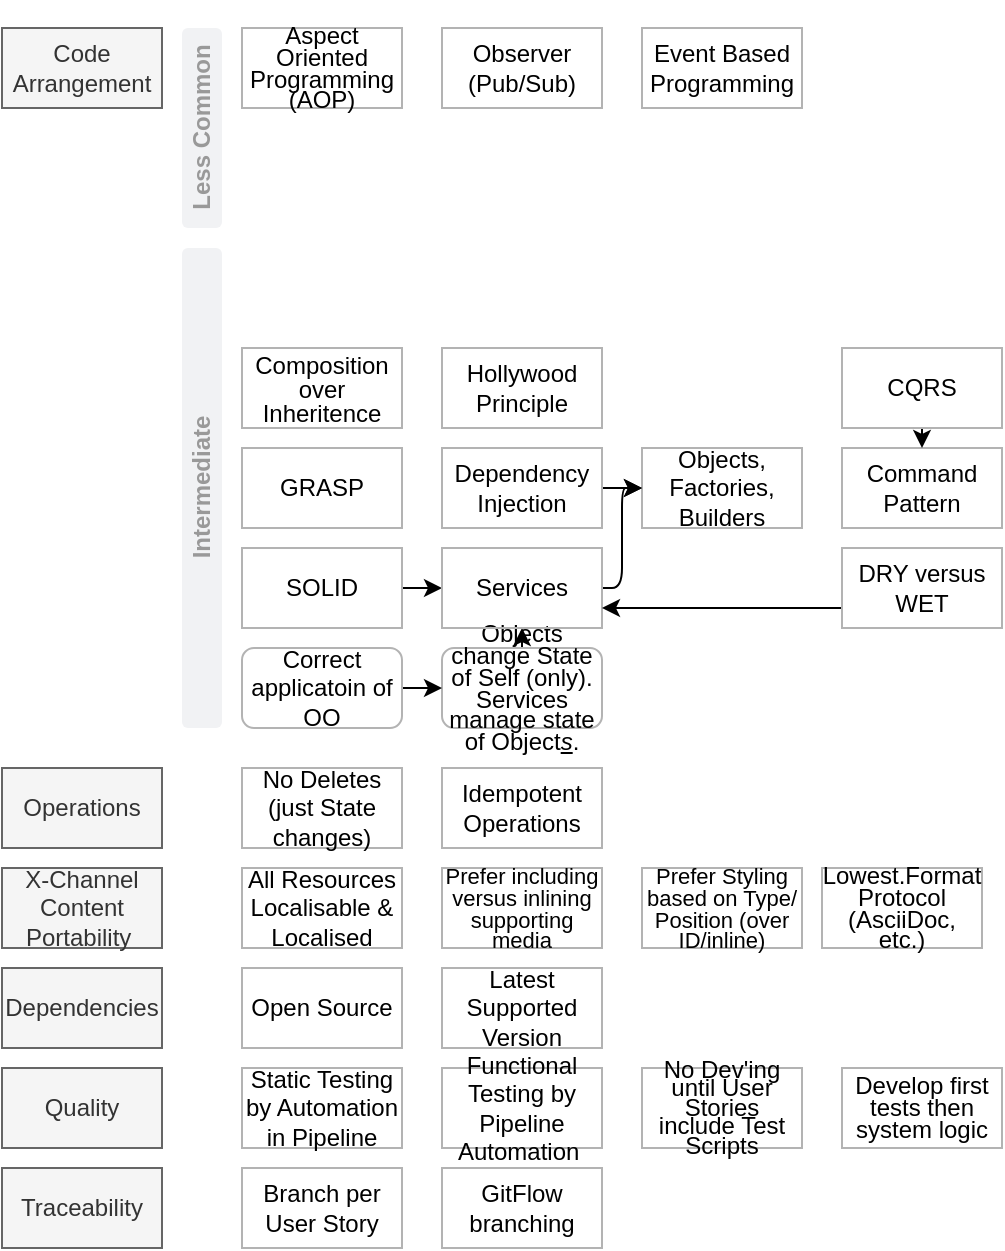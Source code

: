 <mxfile version="20.2.4" type="google"><diagram id="3lU78LsPl8Q7DF0p12UF" name="Page-1"><mxGraphModel grid="1" page="1" gridSize="10" guides="1" tooltips="1" connect="1" arrows="1" fold="1" pageScale="1" pageWidth="827" pageHeight="1169" math="0" shadow="0"><root><mxCell id="0"/><mxCell id="1" parent="0"/><mxCell id="4a3cZWWnKzyM2xXxjw7T-23" style="edgeStyle=elbowEdgeStyle;rounded=1;jumpStyle=arc;orthogonalLoop=1;jettySize=auto;html=1;fontFamily=Helvetica;fontSize=12;fontColor=#000000;" edge="1" parent="1" source="4a3cZWWnKzyM2xXxjw7T-24" target="4a3cZWWnKzyM2xXxjw7T-48"><mxGeometry relative="1" as="geometry"/></mxCell><UserObject label="SOLID" link="https://en.wikipedia.org/wiki/ISO_8601" id="4a3cZWWnKzyM2xXxjw7T-24"><mxCell style="rounded=0;whiteSpace=wrap;html=1;shadow=0;glass=0;comic=0;strokeColor=#B3B3B3;fillColor=none;fontSize=12;align=center;" vertex="1" parent="1"><mxGeometry x="240" y="540" width="80" height="40" as="geometry"/></mxCell></UserObject><mxCell id="4a3cZWWnKzyM2xXxjw7T-25" value="Code Arrangement" style="rounded=0;whiteSpace=wrap;html=1;shadow=0;glass=0;comic=0;strokeColor=#666666;fillColor=#f5f5f5;fontSize=12;align=center;fontColor=#333333;" vertex="1" parent="1"><mxGeometry x="120" y="280" width="80" height="40" as="geometry"/></mxCell><UserObject label="GRASP" link="https://en.wikipedia.org/wiki/GRASP_(object-oriented_design)" id="4a3cZWWnKzyM2xXxjw7T-26"><mxCell style="rounded=0;whiteSpace=wrap;html=1;shadow=0;glass=0;comic=0;strokeColor=#B3B3B3;fillColor=none;fontSize=12;align=center;" vertex="1" parent="1"><mxGeometry x="240" y="490" width="80" height="40" as="geometry"/></mxCell></UserObject><UserObject label="Hollywood Principle" link="https://deviq.com/hollywood-principle/" id="4a3cZWWnKzyM2xXxjw7T-27"><mxCell style="rounded=0;whiteSpace=wrap;html=1;shadow=0;glass=0;comic=0;strokeColor=#B3B3B3;fillColor=none;fontSize=12;align=center;" vertex="1" parent="1"><mxGeometry x="340" y="440" width="80" height="40" as="geometry"/></mxCell></UserObject><UserObject label="&lt;p style=&quot;line-height: 100%&quot;&gt;Composition over Inheritence&lt;/p&gt;" link="https://en.wikipedia.org/wiki/Composition_over_inheritance" id="4a3cZWWnKzyM2xXxjw7T-28"><mxCell style="rounded=0;whiteSpace=wrap;html=1;shadow=0;glass=0;comic=0;strokeColor=#B3B3B3;fillColor=none;fontSize=12;align=center;" vertex="1" parent="1"><mxGeometry x="240" y="440" width="80" height="40" as="geometry"/></mxCell></UserObject><UserObject label="Command Pattern" link="https://en.wikipedia.org/wiki/Command_pattern" id="4a3cZWWnKzyM2xXxjw7T-29"><mxCell style="rounded=0;whiteSpace=wrap;html=1;shadow=0;glass=0;comic=0;strokeColor=#B3B3B3;fillColor=none;fontSize=12;align=center;" vertex="1" parent="1"><mxGeometry x="540" y="490" width="80" height="40" as="geometry"/></mxCell></UserObject><mxCell id="4a3cZWWnKzyM2xXxjw7T-30" value="X-Channel Content Portability&amp;nbsp;" style="rounded=0;whiteSpace=wrap;html=1;shadow=0;glass=0;comic=0;strokeColor=#666666;fillColor=#f5f5f5;fontSize=12;align=center;fontColor=#333333;" vertex="1" parent="1"><mxGeometry x="120" y="700" width="80" height="40" as="geometry"/></mxCell><UserObject label="All Resources Localisable &amp;amp; Localised" id="4a3cZWWnKzyM2xXxjw7T-31"><mxCell style="rounded=0;whiteSpace=wrap;html=1;shadow=0;glass=0;comic=0;strokeColor=#B3B3B3;fillColor=none;fontSize=12;align=center;" vertex="1" parent="1"><mxGeometry x="240" y="700" width="80" height="40" as="geometry"/></mxCell></UserObject><mxCell id="4a3cZWWnKzyM2xXxjw7T-32" value="Operations" style="rounded=0;whiteSpace=wrap;html=1;shadow=0;glass=0;comic=0;strokeColor=#666666;fillColor=#f5f5f5;fontSize=12;align=center;fontColor=#333333;" vertex="1" parent="1"><mxGeometry x="120" y="650" width="80" height="40" as="geometry"/></mxCell><UserObject label="No Deletes (just State changes)" link="https://en.wikipedia.org/wiki/Convention_over_configuration" id="4a3cZWWnKzyM2xXxjw7T-33"><mxCell style="rounded=0;whiteSpace=wrap;html=1;shadow=0;glass=0;comic=0;strokeColor=#B3B3B3;fillColor=none;fontSize=12;align=center;" vertex="1" parent="1"><mxGeometry x="240" y="650" width="80" height="40" as="geometry"/></mxCell></UserObject><mxCell id="4a3cZWWnKzyM2xXxjw7T-34" style="edgeStyle=elbowEdgeStyle;rounded=1;jumpStyle=arc;orthogonalLoop=1;jettySize=auto;html=1;fontFamily=Helvetica;fontSize=12;fontColor=#000000;" edge="1" parent="1" source="4a3cZWWnKzyM2xXxjw7T-35" target="4a3cZWWnKzyM2xXxjw7T-48"><mxGeometry relative="1" as="geometry"><Array as="points"><mxPoint x="380" y="590"/></Array></mxGeometry></mxCell><UserObject label="&lt;p style=&quot;line-height: 90%&quot;&gt;Objects change State of Self (only). Services manage state of Object&lt;u style=&quot;font-size: 12px&quot;&gt;&lt;i style=&quot;font-size: 12px&quot;&gt;s&lt;/i&gt;&lt;/u&gt;.&lt;/p&gt;" id="4a3cZWWnKzyM2xXxjw7T-35"><mxCell style="rounded=1;whiteSpace=wrap;html=1;shadow=0;glass=0;comic=0;strokeColor=#B3B3B3;fillColor=none;fontSize=12;align=center;" vertex="1" parent="1"><mxGeometry x="340" y="590" width="80" height="40" as="geometry"/></mxCell></UserObject><UserObject label="Objects, Factories, Builders" id="4a3cZWWnKzyM2xXxjw7T-36"><mxCell style="rounded=0;whiteSpace=wrap;html=1;shadow=0;glass=0;comic=0;strokeColor=#B3B3B3;fillColor=none;fontSize=12;align=center;" vertex="1" parent="1"><mxGeometry x="440" y="490" width="80" height="40" as="geometry"/></mxCell></UserObject><UserObject label="Idempotent Operations" link="https://en.wikipedia.org/wiki/Idempotence" id="4a3cZWWnKzyM2xXxjw7T-37"><mxCell style="rounded=0;whiteSpace=wrap;html=1;shadow=0;glass=0;comic=0;strokeColor=#B3B3B3;fillColor=none;fontSize=12;align=center;" vertex="1" parent="1"><mxGeometry x="340" y="650" width="80" height="40" as="geometry"/></mxCell></UserObject><UserObject label="&lt;p style=&quot;line-height: 90%&quot;&gt;&lt;font style=&quot;font-size: 11px&quot;&gt;Prefer Styling based on Type/ Position (over ID/inline)&lt;/font&gt;&lt;/p&gt;" id="4a3cZWWnKzyM2xXxjw7T-38"><mxCell style="rounded=0;whiteSpace=wrap;html=1;shadow=0;glass=0;comic=0;strokeColor=#B3B3B3;fillColor=none;fontSize=12;align=center;" vertex="1" parent="1"><mxGeometry x="440" y="700" width="80" height="40" as="geometry"/></mxCell></UserObject><mxCell id="4a3cZWWnKzyM2xXxjw7T-39" value="Dependencies" style="rounded=0;whiteSpace=wrap;html=1;shadow=0;glass=0;comic=0;strokeColor=#666666;fillColor=#f5f5f5;fontSize=12;align=center;fontColor=#333333;" vertex="1" parent="1"><mxGeometry x="120" y="750" width="80" height="40" as="geometry"/></mxCell><UserObject label="Open Source" link="https://en.wikipedia.org/wiki/Open_source" id="4a3cZWWnKzyM2xXxjw7T-40"><mxCell style="rounded=0;whiteSpace=wrap;html=1;shadow=0;glass=0;comic=0;strokeColor=#B3B3B3;fillColor=none;fontSize=12;align=center;" vertex="1" parent="1"><mxGeometry x="240" y="750" width="80" height="40" as="geometry"/></mxCell></UserObject><UserObject label="Latest Supported Version" id="4a3cZWWnKzyM2xXxjw7T-41"><mxCell style="rounded=0;whiteSpace=wrap;html=1;shadow=0;glass=0;comic=0;strokeColor=#B3B3B3;fillColor=none;fontSize=12;align=center;" vertex="1" parent="1"><mxGeometry x="340" y="750" width="80" height="40" as="geometry"/></mxCell></UserObject><mxCell id="4a3cZWWnKzyM2xXxjw7T-42" value="Quality" style="rounded=0;whiteSpace=wrap;html=1;shadow=0;glass=0;comic=0;strokeColor=#666666;fillColor=#f5f5f5;fontSize=12;align=center;fontColor=#333333;" vertex="1" parent="1"><mxGeometry x="120" y="800" width="80" height="40" as="geometry"/></mxCell><UserObject label="Static Testing by Automation in Pipeline" id="4a3cZWWnKzyM2xXxjw7T-43"><mxCell style="rounded=0;whiteSpace=wrap;html=1;shadow=0;glass=0;comic=0;strokeColor=#B3B3B3;fillColor=none;fontSize=12;align=center;" vertex="1" parent="1"><mxGeometry x="240" y="800" width="80" height="40" as="geometry"/></mxCell></UserObject><UserObject label="Branch per User Story" link="https://dzone.com/articles/story-branching-and-continuous" id="4a3cZWWnKzyM2xXxjw7T-44"><mxCell style="rounded=0;whiteSpace=wrap;html=1;shadow=0;glass=0;comic=0;strokeColor=#B3B3B3;fillColor=none;fontSize=12;align=center;" vertex="1" parent="1"><mxGeometry x="240" y="850" width="80" height="40" as="geometry"/></mxCell></UserObject><mxCell id="4a3cZWWnKzyM2xXxjw7T-45" style="edgeStyle=elbowEdgeStyle;rounded=1;jumpStyle=arc;orthogonalLoop=1;jettySize=auto;html=1;fontFamily=Helvetica;fontSize=12;fontColor=#000000;" edge="1" parent="1" source="4a3cZWWnKzyM2xXxjw7T-46" target="4a3cZWWnKzyM2xXxjw7T-35"><mxGeometry relative="1" as="geometry"/></mxCell><UserObject label="Correct applicatoin of OO" id="4a3cZWWnKzyM2xXxjw7T-46"><mxCell style="rounded=1;whiteSpace=wrap;html=1;shadow=0;glass=0;comic=0;strokeColor=#B3B3B3;fillColor=none;fontSize=12;align=center;" vertex="1" parent="1"><mxGeometry x="240" y="590" width="80" height="40" as="geometry"/></mxCell></UserObject><mxCell id="4a3cZWWnKzyM2xXxjw7T-47" style="edgeStyle=elbowEdgeStyle;rounded=1;jumpStyle=arc;orthogonalLoop=1;jettySize=auto;html=1;fontFamily=Helvetica;fontSize=12;fontColor=#000000;" edge="1" parent="1" source="4a3cZWWnKzyM2xXxjw7T-48" target="4a3cZWWnKzyM2xXxjw7T-36"><mxGeometry relative="1" as="geometry"/></mxCell><UserObject label="Services" link="http://gorodinski.com/blog/2012/04/14/services-in-domain-driven-design-ddd/" id="4a3cZWWnKzyM2xXxjw7T-48"><mxCell style="rounded=0;whiteSpace=wrap;html=1;shadow=0;glass=0;comic=0;strokeColor=#B3B3B3;fillColor=none;fontSize=12;align=center;" vertex="1" parent="1"><mxGeometry x="340" y="540" width="80" height="40" as="geometry"/></mxCell></UserObject><mxCell id="4a3cZWWnKzyM2xXxjw7T-49" style="edgeStyle=elbowEdgeStyle;rounded=1;jumpStyle=arc;orthogonalLoop=1;jettySize=auto;html=1;fontFamily=Helvetica;fontSize=12;fontColor=#000000;" edge="1" parent="1" source="4a3cZWWnKzyM2xXxjw7T-50" target="4a3cZWWnKzyM2xXxjw7T-36"><mxGeometry relative="1" as="geometry"/></mxCell><UserObject label="Dependency Injection" link="https://en.wikipedia.org/wiki/Dependency_injection" id="4a3cZWWnKzyM2xXxjw7T-50"><mxCell style="rounded=0;whiteSpace=wrap;html=1;shadow=0;glass=0;comic=0;strokeColor=#B3B3B3;fillColor=none;fontSize=12;align=center;" vertex="1" parent="1"><mxGeometry x="340" y="490" width="80" height="40" as="geometry"/></mxCell></UserObject><mxCell id="4a3cZWWnKzyM2xXxjw7T-51" style="edgeStyle=elbowEdgeStyle;rounded=1;jumpStyle=arc;orthogonalLoop=1;jettySize=auto;html=1;fontFamily=Helvetica;fontSize=12;fontColor=#000000;exitX=0;exitY=0.75;exitDx=0;exitDy=0;entryX=1;entryY=0.75;entryDx=0;entryDy=0;" edge="1" parent="1" source="4a3cZWWnKzyM2xXxjw7T-52" target="4a3cZWWnKzyM2xXxjw7T-48"><mxGeometry relative="1" as="geometry"/></mxCell><UserObject label="DRY versus WET" link="https://en.wikipedia.org/wiki/Don%27t_repeat_yourself" id="4a3cZWWnKzyM2xXxjw7T-52"><mxCell style="rounded=0;whiteSpace=wrap;html=1;shadow=0;glass=0;comic=0;strokeColor=#B3B3B3;fillColor=none;fontSize=12;align=center;" vertex="1" parent="1"><mxGeometry x="540" y="540" width="80" height="40" as="geometry"/></mxCell></UserObject><mxCell id="4a3cZWWnKzyM2xXxjw7T-53" value="&lt;b style=&quot;font-size: 12px&quot;&gt;Intermediate&lt;br style=&quot;font-size: 12px&quot;&gt;&lt;/b&gt;" style="rounded=1;align=center;fillColor=#F1F2F4;strokeColor=none;html=1;fontColor=#999999;fontSize=12;shadow=0;labelBackgroundColor=none;horizontal=0;" vertex="1" parent="1"><mxGeometry x="210" y="390" width="20" height="240" as="geometry"/></mxCell><mxCell id="4a3cZWWnKzyM2xXxjw7T-54" value="&lt;b style=&quot;font-size: 12px&quot;&gt;Less Common&lt;br style=&quot;font-size: 12px&quot;&gt;&lt;/b&gt;" style="rounded=1;align=center;fillColor=#F1F2F4;strokeColor=none;html=1;fontColor=#999999;fontSize=12;shadow=0;labelBackgroundColor=none;horizontal=0;" vertex="1" parent="1"><mxGeometry x="210" y="280" width="20" height="100" as="geometry"/></mxCell><UserObject label="&lt;p style=&quot;line-height: 90%&quot;&gt;&lt;font style=&quot;font-size: 12px&quot;&gt;Aspect Oriented Programming&lt;/font&gt; (AOP)&lt;/p&gt;" link="https://en.wikipedia.org/wiki/Aspect-oriented_programming" id="4a3cZWWnKzyM2xXxjw7T-55"><mxCell style="rounded=0;whiteSpace=wrap;html=1;shadow=0;glass=0;comic=0;strokeColor=#B3B3B3;fillColor=none;fontSize=12;align=center;" vertex="1" parent="1"><mxGeometry x="240" y="280" width="80" height="40" as="geometry"/></mxCell></UserObject><UserObject label="Observer (Pub/Sub)" link="https://en.wikipedia.org/wiki/Publish%E2%80%93subscribe_pattern" id="4a3cZWWnKzyM2xXxjw7T-56"><mxCell style="rounded=0;whiteSpace=wrap;html=1;shadow=0;glass=0;comic=0;strokeColor=#B3B3B3;fillColor=none;fontSize=12;align=center;" vertex="1" parent="1"><mxGeometry x="340" y="280" width="80" height="40" as="geometry"/></mxCell></UserObject><mxCell id="4a3cZWWnKzyM2xXxjw7T-57" style="edgeStyle=elbowEdgeStyle;rounded=1;jumpStyle=arc;orthogonalLoop=1;jettySize=auto;html=1;fontFamily=Helvetica;fontSize=12;fontColor=#000000;" edge="1" parent="1" source="4a3cZWWnKzyM2xXxjw7T-58" target="4a3cZWWnKzyM2xXxjw7T-29"><mxGeometry relative="1" as="geometry"/></mxCell><UserObject label="CQRS" link="https://martinfowler.com/bliki/CQRS.html" id="4a3cZWWnKzyM2xXxjw7T-58"><mxCell style="rounded=0;whiteSpace=wrap;html=1;shadow=0;glass=0;comic=0;strokeColor=#B3B3B3;fillColor=none;fontSize=12;align=center;" vertex="1" parent="1"><mxGeometry x="540" y="440" width="80" height="40" as="geometry"/></mxCell></UserObject><UserObject label="&lt;font style=&quot;font-size: 12px ; line-height: 90%&quot;&gt;Functional Testing by Pipeline&lt;br style=&quot;font-size: 12px&quot;&gt;Automation&amp;nbsp;&lt;/font&gt;" id="4a3cZWWnKzyM2xXxjw7T-59"><mxCell style="rounded=0;whiteSpace=wrap;html=1;shadow=0;glass=0;comic=0;strokeColor=#B3B3B3;fillColor=none;fontSize=12;align=center;" vertex="1" parent="1"><mxGeometry x="340" y="800" width="80" height="40" as="geometry"/></mxCell></UserObject><mxCell id="4a3cZWWnKzyM2xXxjw7T-60" value="Traceability" style="rounded=0;whiteSpace=wrap;html=1;shadow=0;glass=0;comic=0;strokeColor=#666666;fillColor=#f5f5f5;fontSize=12;align=center;fontColor=#333333;" vertex="1" parent="1"><mxGeometry x="120" y="850" width="80" height="40" as="geometry"/></mxCell><UserObject label="&lt;p style=&quot;line-height: 80%&quot;&gt;No Dev'ing until &lt;font style=&quot;font-size: 12px&quot;&gt;User Stories&lt;/font&gt; include Test Scripts&lt;/p&gt;" id="4a3cZWWnKzyM2xXxjw7T-61"><mxCell style="rounded=0;whiteSpace=wrap;html=1;shadow=0;glass=0;comic=0;strokeColor=#B3B3B3;fillColor=none;fontSize=12;align=center;" vertex="1" parent="1"><mxGeometry x="440" y="800" width="80" height="40" as="geometry"/></mxCell></UserObject><UserObject label="&lt;p style=&quot;line-height: 90%&quot;&gt;Develop first tests then system logic&lt;/p&gt;" id="4a3cZWWnKzyM2xXxjw7T-62"><mxCell style="rounded=0;whiteSpace=wrap;html=1;shadow=0;glass=0;comic=0;strokeColor=#B3B3B3;fillColor=none;fontSize=12;align=center;" vertex="1" parent="1"><mxGeometry x="540" y="800" width="80" height="40" as="geometry"/></mxCell></UserObject><UserObject label="Event Based Programming" link="https://en.wikipedia.org/wiki/Event-driven_programming" id="4a3cZWWnKzyM2xXxjw7T-63"><mxCell style="rounded=0;whiteSpace=wrap;html=1;shadow=0;glass=0;comic=0;strokeColor=#B3B3B3;fillColor=none;fontSize=12;align=center;" vertex="1" parent="1"><mxGeometry x="440" y="280" width="80" height="40" as="geometry"/></mxCell></UserObject><UserObject label="GitFlow branching" link="https://datasift.github.io/gitflow/IntroducingGitFlow.html" id="4a3cZWWnKzyM2xXxjw7T-64"><mxCell style="rounded=0;whiteSpace=wrap;html=1;shadow=0;glass=0;comic=0;strokeColor=#B3B3B3;fillColor=none;fontSize=12;align=center;" vertex="1" parent="1"><mxGeometry x="340" y="850" width="80" height="40" as="geometry"/></mxCell></UserObject><UserObject label="&lt;p style=&quot;line-height: 90%&quot;&gt;Lowest.Format Protocol &lt;font style=&quot;font-size: 12px&quot;&gt;(AsciiDoc, etc.)&lt;/font&gt;&lt;/p&gt;" id="4a3cZWWnKzyM2xXxjw7T-65"><mxCell style="rounded=0;whiteSpace=wrap;html=1;shadow=0;glass=0;comic=0;strokeColor=#B3B3B3;fillColor=none;fontSize=12;align=center;" vertex="1" parent="1"><mxGeometry x="530" y="700" width="80" height="40" as="geometry"/></mxCell></UserObject><UserObject label="&lt;p style=&quot;line-height: 90%&quot;&gt;&lt;font style=&quot;font-size: 11px&quot;&gt;Prefer including versus inlining supporting media&lt;/font&gt;&lt;/p&gt;" id="4a3cZWWnKzyM2xXxjw7T-66"><mxCell style="rounded=0;whiteSpace=wrap;html=1;shadow=0;glass=0;comic=0;strokeColor=#B3B3B3;fillColor=none;fontSize=12;align=center;" vertex="1" parent="1"><mxGeometry x="340" y="700" width="80" height="40" as="geometry"/></mxCell></UserObject></root></mxGraphModel></diagram></mxfile>